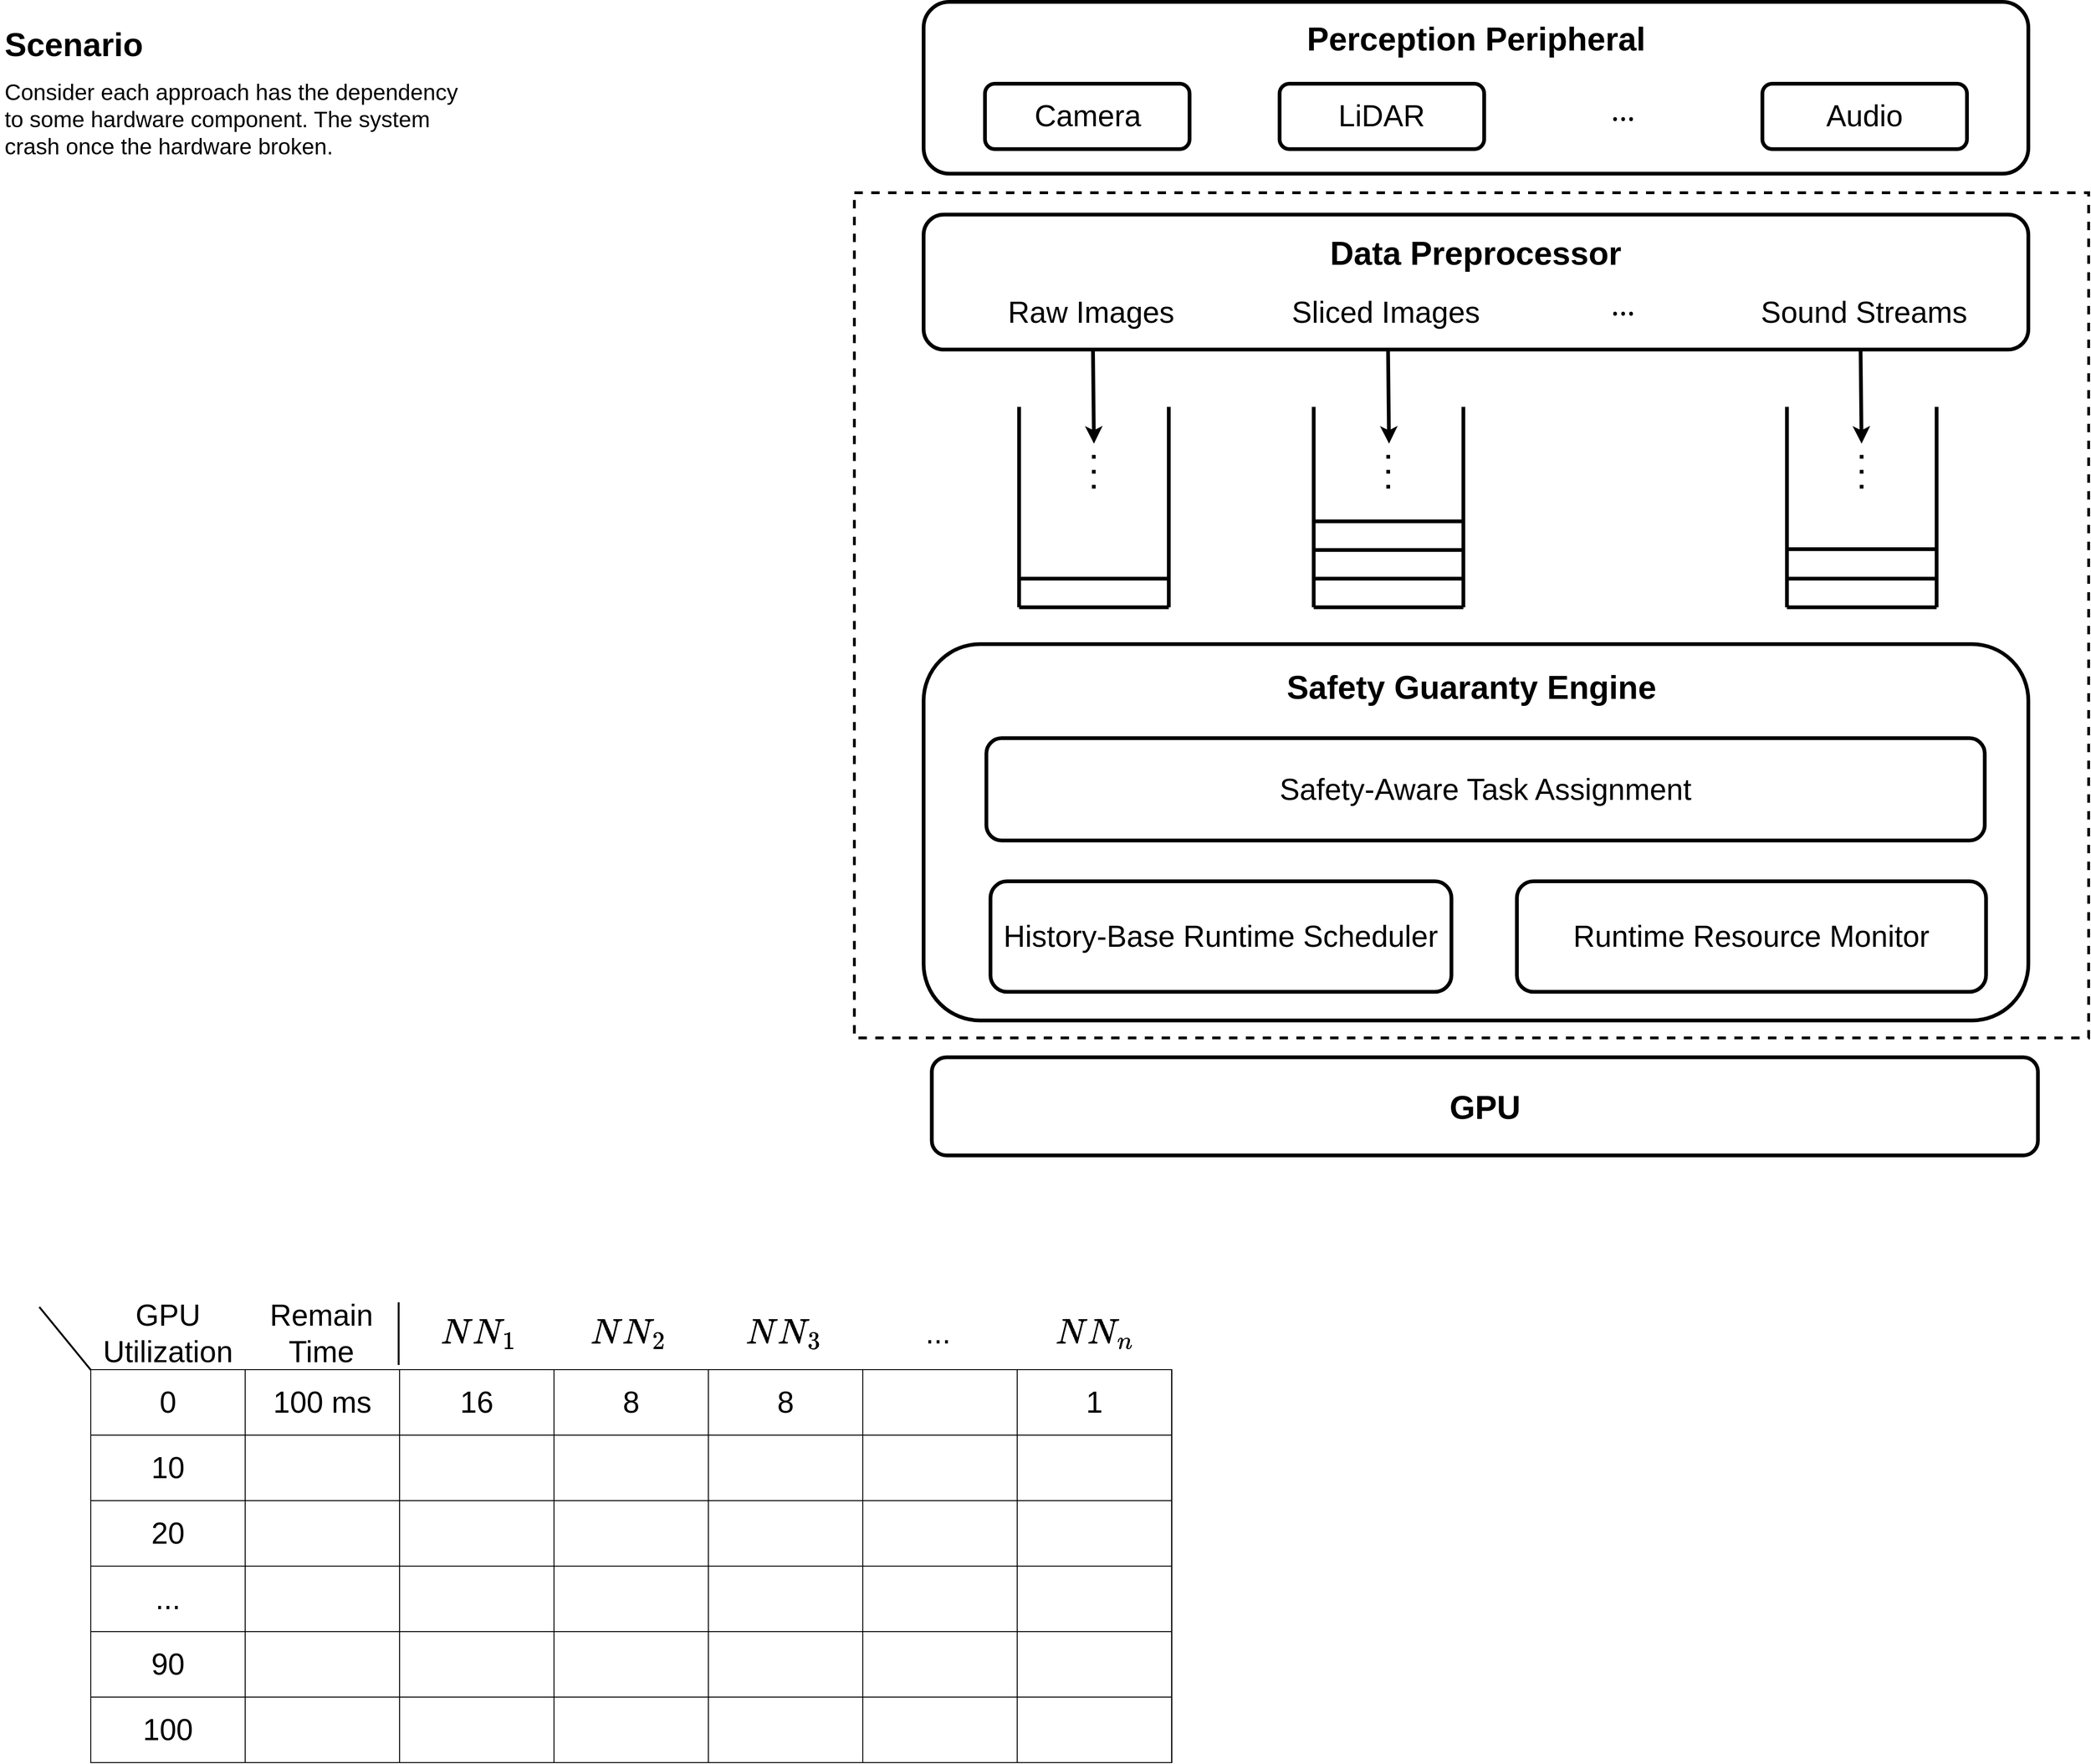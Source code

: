 <mxfile version="20.8.16" type="device" pages="2"><diagram name="Framework" id="GOLZI2R-u54VekGz7DV8"><mxGraphModel dx="2204" dy="2409" grid="1" gridSize="1" guides="1" tooltips="1" connect="1" arrows="1" fold="1" page="1" pageScale="1" pageWidth="850" pageHeight="1100" math="1" shadow="0"><root><mxCell id="0"/><mxCell id="1" value="Scenario" style="locked=1;" parent="0"/><mxCell id="e5k2-srsEy-EEQ-FHKI7-1" value="&lt;h1 style=&quot;&quot;&gt;&lt;font style=&quot;font-size: 35px;&quot;&gt;Scenario&lt;/font&gt;&lt;/h1&gt;&lt;h1 style=&quot;&quot;&gt;&lt;span style=&quot;font-weight: normal;&quot;&gt;Consider each approach has the dependency to some hardware component. The system crash once the hardware broken.&lt;/span&gt;&lt;/h1&gt;" style="text;html=1;strokeColor=none;fillColor=none;spacing=5;spacingTop=-20;whiteSpace=wrap;overflow=hidden;rounded=0;fontSize=12;" parent="1" vertex="1"><mxGeometry x="-732" y="51" width="509" height="146" as="geometry"/></mxCell><mxCell id="IHGF6Lz3QXaXTaXuEFX3-133" value="K-Map table" style="locked=1;" parent="0"/><mxCell id="k09h1LfD3WoSRp1UN-F8-54" value="" style="childLayout=tableLayout;recursiveResize=0;shadow=0;fillColor=none;strokeColor=rgb(0, 0, 0);fontFamily=Helvetica;fontSize=32;fontColor=rgb(0, 0, 0);startSize=30;html=1;" parent="IHGF6Lz3QXaXTaXuEFX3-133" vertex="1"><mxGeometry x="-635" y="1494" width="1155.28" height="420" as="geometry"/></mxCell><mxCell id="k09h1LfD3WoSRp1UN-F8-55" value="" style="shape=tableRow;horizontal=0;startSize=0;swimlaneHead=0;swimlaneBody=0;top=0;left=0;bottom=0;right=0;dropTarget=0;collapsible=0;recursiveResize=0;expand=0;fontStyle=0;fillColor=none;strokeColor=inherit;fontFamily=Helvetica;fontSize=32;fontColor=rgb(0, 0, 0);html=1;" parent="k09h1LfD3WoSRp1UN-F8-54" vertex="1"><mxGeometry width="1155.28" height="70" as="geometry"/></mxCell><mxCell id="k09h1LfD3WoSRp1UN-F8-56" value="0" style="connectable=0;recursiveResize=0;strokeColor=inherit;fillColor=none;align=center;whiteSpace=wrap;html=1;fontFamily=Helvetica;fontSize=32;fontColor=rgb(0, 0, 0);startSize=30;" parent="k09h1LfD3WoSRp1UN-F8-55" vertex="1"><mxGeometry width="165" height="70" as="geometry"><mxRectangle width="165" height="70" as="alternateBounds"/></mxGeometry></mxCell><mxCell id="k09h1LfD3WoSRp1UN-F8-145" value="100 ms" style="connectable=0;recursiveResize=0;strokeColor=inherit;fillColor=none;align=center;whiteSpace=wrap;html=1;fontFamily=Helvetica;fontSize=32;fontColor=rgb(0, 0, 0);startSize=30;" parent="k09h1LfD3WoSRp1UN-F8-55" vertex="1"><mxGeometry x="165" width="165" height="70" as="geometry"><mxRectangle width="165" height="70" as="alternateBounds"/></mxGeometry></mxCell><mxCell id="k09h1LfD3WoSRp1UN-F8-151" value="16" style="connectable=0;recursiveResize=0;strokeColor=inherit;fillColor=none;align=center;whiteSpace=wrap;html=1;fontFamily=Helvetica;fontSize=32;fontColor=rgb(0, 0, 0);startSize=30;" parent="k09h1LfD3WoSRp1UN-F8-55" vertex="1"><mxGeometry x="330" width="165" height="70" as="geometry"><mxRectangle width="165" height="70" as="alternateBounds"/></mxGeometry></mxCell><mxCell id="k09h1LfD3WoSRp1UN-F8-180" value="8" style="connectable=0;recursiveResize=0;strokeColor=inherit;fillColor=none;align=center;whiteSpace=wrap;html=1;fontFamily=Helvetica;fontSize=32;fontColor=rgb(0, 0, 0);startSize=30;" parent="k09h1LfD3WoSRp1UN-F8-55" vertex="1"><mxGeometry x="495" width="165" height="70" as="geometry"><mxRectangle width="165" height="70" as="alternateBounds"/></mxGeometry></mxCell><mxCell id="k09h1LfD3WoSRp1UN-F8-174" value="8" style="connectable=0;recursiveResize=0;strokeColor=inherit;fillColor=none;align=center;whiteSpace=wrap;html=1;fontFamily=Helvetica;fontSize=32;fontColor=rgb(0, 0, 0);startSize=30;" parent="k09h1LfD3WoSRp1UN-F8-55" vertex="1"><mxGeometry x="660" width="165" height="70" as="geometry"><mxRectangle width="165" height="70" as="alternateBounds"/></mxGeometry></mxCell><mxCell id="k09h1LfD3WoSRp1UN-F8-168" style="connectable=0;recursiveResize=0;strokeColor=inherit;fillColor=none;align=center;whiteSpace=wrap;html=1;fontFamily=Helvetica;fontSize=32;fontColor=rgb(0, 0, 0);startSize=30;" parent="k09h1LfD3WoSRp1UN-F8-55" vertex="1"><mxGeometry x="825" width="165" height="70" as="geometry"><mxRectangle width="165" height="70" as="alternateBounds"/></mxGeometry></mxCell><mxCell id="k09h1LfD3WoSRp1UN-F8-162" value="1" style="connectable=0;recursiveResize=0;strokeColor=inherit;fillColor=none;align=center;whiteSpace=wrap;html=1;fontFamily=Helvetica;fontSize=32;fontColor=rgb(0, 0, 0);startSize=30;" parent="k09h1LfD3WoSRp1UN-F8-55" vertex="1"><mxGeometry x="990" width="165" height="70" as="geometry"><mxRectangle width="165" height="70" as="alternateBounds"/></mxGeometry></mxCell><mxCell id="k09h1LfD3WoSRp1UN-F8-98" style="shape=tableRow;horizontal=0;startSize=0;swimlaneHead=0;swimlaneBody=0;top=0;left=0;bottom=0;right=0;dropTarget=0;collapsible=0;recursiveResize=0;expand=0;fontStyle=0;fillColor=none;strokeColor=inherit;fontFamily=Helvetica;fontSize=32;fontColor=rgb(0, 0, 0);html=1;" parent="k09h1LfD3WoSRp1UN-F8-54" vertex="1"><mxGeometry y="70" width="1155.28" height="70" as="geometry"/></mxCell><mxCell id="k09h1LfD3WoSRp1UN-F8-99" value="10" style="connectable=0;recursiveResize=0;strokeColor=inherit;fillColor=none;align=center;whiteSpace=wrap;html=1;fontFamily=Helvetica;fontSize=32;fontColor=rgb(0, 0, 0);startSize=30;" parent="k09h1LfD3WoSRp1UN-F8-98" vertex="1"><mxGeometry width="165" height="70" as="geometry"><mxRectangle width="165" height="70" as="alternateBounds"/></mxGeometry></mxCell><mxCell id="k09h1LfD3WoSRp1UN-F8-146" style="connectable=0;recursiveResize=0;strokeColor=inherit;fillColor=none;align=center;whiteSpace=wrap;html=1;fontFamily=Helvetica;fontSize=32;fontColor=rgb(0, 0, 0);startSize=30;" parent="k09h1LfD3WoSRp1UN-F8-98" vertex="1"><mxGeometry x="165" width="165" height="70" as="geometry"><mxRectangle width="165" height="70" as="alternateBounds"/></mxGeometry></mxCell><mxCell id="k09h1LfD3WoSRp1UN-F8-152" style="connectable=0;recursiveResize=0;strokeColor=inherit;fillColor=none;align=center;whiteSpace=wrap;html=1;fontFamily=Helvetica;fontSize=32;fontColor=rgb(0, 0, 0);startSize=30;" parent="k09h1LfD3WoSRp1UN-F8-98" vertex="1"><mxGeometry x="330" width="165" height="70" as="geometry"><mxRectangle width="165" height="70" as="alternateBounds"/></mxGeometry></mxCell><mxCell id="k09h1LfD3WoSRp1UN-F8-181" style="connectable=0;recursiveResize=0;strokeColor=inherit;fillColor=none;align=center;whiteSpace=wrap;html=1;fontFamily=Helvetica;fontSize=32;fontColor=rgb(0, 0, 0);startSize=30;" parent="k09h1LfD3WoSRp1UN-F8-98" vertex="1"><mxGeometry x="495" width="165" height="70" as="geometry"><mxRectangle width="165" height="70" as="alternateBounds"/></mxGeometry></mxCell><mxCell id="k09h1LfD3WoSRp1UN-F8-175" style="connectable=0;recursiveResize=0;strokeColor=inherit;fillColor=none;align=center;whiteSpace=wrap;html=1;fontFamily=Helvetica;fontSize=32;fontColor=rgb(0, 0, 0);startSize=30;" parent="k09h1LfD3WoSRp1UN-F8-98" vertex="1"><mxGeometry x="660" width="165" height="70" as="geometry"><mxRectangle width="165" height="70" as="alternateBounds"/></mxGeometry></mxCell><mxCell id="k09h1LfD3WoSRp1UN-F8-169" style="connectable=0;recursiveResize=0;strokeColor=inherit;fillColor=none;align=center;whiteSpace=wrap;html=1;fontFamily=Helvetica;fontSize=32;fontColor=rgb(0, 0, 0);startSize=30;" parent="k09h1LfD3WoSRp1UN-F8-98" vertex="1"><mxGeometry x="825" width="165" height="70" as="geometry"><mxRectangle width="165" height="70" as="alternateBounds"/></mxGeometry></mxCell><mxCell id="k09h1LfD3WoSRp1UN-F8-163" style="connectable=0;recursiveResize=0;strokeColor=inherit;fillColor=none;align=center;whiteSpace=wrap;html=1;fontFamily=Helvetica;fontSize=32;fontColor=rgb(0, 0, 0);startSize=30;" parent="k09h1LfD3WoSRp1UN-F8-98" vertex="1"><mxGeometry x="990" width="165" height="70" as="geometry"><mxRectangle width="165" height="70" as="alternateBounds"/></mxGeometry></mxCell><mxCell id="k09h1LfD3WoSRp1UN-F8-128" style="shape=tableRow;horizontal=0;startSize=0;swimlaneHead=0;swimlaneBody=0;top=0;left=0;bottom=0;right=0;dropTarget=0;collapsible=0;recursiveResize=0;expand=0;fontStyle=0;fillColor=none;strokeColor=inherit;fontFamily=Helvetica;fontSize=32;fontColor=rgb(0, 0, 0);html=1;" parent="k09h1LfD3WoSRp1UN-F8-54" vertex="1"><mxGeometry y="140" width="1155.28" height="70" as="geometry"/></mxCell><mxCell id="k09h1LfD3WoSRp1UN-F8-129" value="20" style="connectable=0;recursiveResize=0;strokeColor=inherit;fillColor=none;align=center;whiteSpace=wrap;html=1;fontFamily=Helvetica;fontSize=32;fontColor=rgb(0, 0, 0);startSize=30;" parent="k09h1LfD3WoSRp1UN-F8-128" vertex="1"><mxGeometry width="165" height="70" as="geometry"><mxRectangle width="165" height="70" as="alternateBounds"/></mxGeometry></mxCell><mxCell id="k09h1LfD3WoSRp1UN-F8-147" style="connectable=0;recursiveResize=0;strokeColor=inherit;fillColor=none;align=center;whiteSpace=wrap;html=1;fontFamily=Helvetica;fontSize=32;fontColor=rgb(0, 0, 0);startSize=30;" parent="k09h1LfD3WoSRp1UN-F8-128" vertex="1"><mxGeometry x="165" width="165" height="70" as="geometry"><mxRectangle width="165" height="70" as="alternateBounds"/></mxGeometry></mxCell><mxCell id="k09h1LfD3WoSRp1UN-F8-153" style="connectable=0;recursiveResize=0;strokeColor=inherit;fillColor=none;align=center;whiteSpace=wrap;html=1;fontFamily=Helvetica;fontSize=32;fontColor=rgb(0, 0, 0);startSize=30;" parent="k09h1LfD3WoSRp1UN-F8-128" vertex="1"><mxGeometry x="330" width="165" height="70" as="geometry"><mxRectangle width="165" height="70" as="alternateBounds"/></mxGeometry></mxCell><mxCell id="k09h1LfD3WoSRp1UN-F8-182" style="connectable=0;recursiveResize=0;strokeColor=inherit;fillColor=none;align=center;whiteSpace=wrap;html=1;fontFamily=Helvetica;fontSize=32;fontColor=rgb(0, 0, 0);startSize=30;" parent="k09h1LfD3WoSRp1UN-F8-128" vertex="1"><mxGeometry x="495" width="165" height="70" as="geometry"><mxRectangle width="165" height="70" as="alternateBounds"/></mxGeometry></mxCell><mxCell id="k09h1LfD3WoSRp1UN-F8-176" style="connectable=0;recursiveResize=0;strokeColor=inherit;fillColor=none;align=center;whiteSpace=wrap;html=1;fontFamily=Helvetica;fontSize=32;fontColor=rgb(0, 0, 0);startSize=30;" parent="k09h1LfD3WoSRp1UN-F8-128" vertex="1"><mxGeometry x="660" width="165" height="70" as="geometry"><mxRectangle width="165" height="70" as="alternateBounds"/></mxGeometry></mxCell><mxCell id="k09h1LfD3WoSRp1UN-F8-170" style="connectable=0;recursiveResize=0;strokeColor=inherit;fillColor=none;align=center;whiteSpace=wrap;html=1;fontFamily=Helvetica;fontSize=32;fontColor=rgb(0, 0, 0);startSize=30;" parent="k09h1LfD3WoSRp1UN-F8-128" vertex="1"><mxGeometry x="825" width="165" height="70" as="geometry"><mxRectangle width="165" height="70" as="alternateBounds"/></mxGeometry></mxCell><mxCell id="k09h1LfD3WoSRp1UN-F8-164" style="connectable=0;recursiveResize=0;strokeColor=inherit;fillColor=none;align=center;whiteSpace=wrap;html=1;fontFamily=Helvetica;fontSize=32;fontColor=rgb(0, 0, 0);startSize=30;" parent="k09h1LfD3WoSRp1UN-F8-128" vertex="1"><mxGeometry x="990" width="165" height="70" as="geometry"><mxRectangle width="165" height="70" as="alternateBounds"/></mxGeometry></mxCell><mxCell id="k09h1LfD3WoSRp1UN-F8-124" style="shape=tableRow;horizontal=0;startSize=0;swimlaneHead=0;swimlaneBody=0;top=0;left=0;bottom=0;right=0;dropTarget=0;collapsible=0;recursiveResize=0;expand=0;fontStyle=0;fillColor=none;strokeColor=inherit;fontFamily=Helvetica;fontSize=32;fontColor=rgb(0, 0, 0);html=1;" parent="k09h1LfD3WoSRp1UN-F8-54" vertex="1"><mxGeometry y="210" width="1155.28" height="70" as="geometry"/></mxCell><mxCell id="k09h1LfD3WoSRp1UN-F8-125" value="..." style="connectable=0;recursiveResize=0;strokeColor=inherit;fillColor=none;align=center;whiteSpace=wrap;html=1;fontFamily=Helvetica;fontSize=32;fontColor=rgb(0, 0, 0);startSize=30;" parent="k09h1LfD3WoSRp1UN-F8-124" vertex="1"><mxGeometry width="165" height="70" as="geometry"><mxRectangle width="165" height="70" as="alternateBounds"/></mxGeometry></mxCell><mxCell id="k09h1LfD3WoSRp1UN-F8-148" style="connectable=0;recursiveResize=0;strokeColor=inherit;fillColor=none;align=center;whiteSpace=wrap;html=1;fontFamily=Helvetica;fontSize=32;fontColor=rgb(0, 0, 0);startSize=30;" parent="k09h1LfD3WoSRp1UN-F8-124" vertex="1"><mxGeometry x="165" width="165" height="70" as="geometry"><mxRectangle width="165" height="70" as="alternateBounds"/></mxGeometry></mxCell><mxCell id="k09h1LfD3WoSRp1UN-F8-154" style="connectable=0;recursiveResize=0;strokeColor=inherit;fillColor=none;align=center;whiteSpace=wrap;html=1;fontFamily=Helvetica;fontSize=32;fontColor=rgb(0, 0, 0);startSize=30;" parent="k09h1LfD3WoSRp1UN-F8-124" vertex="1"><mxGeometry x="330" width="165" height="70" as="geometry"><mxRectangle width="165" height="70" as="alternateBounds"/></mxGeometry></mxCell><mxCell id="k09h1LfD3WoSRp1UN-F8-183" style="connectable=0;recursiveResize=0;strokeColor=inherit;fillColor=none;align=center;whiteSpace=wrap;html=1;fontFamily=Helvetica;fontSize=32;fontColor=rgb(0, 0, 0);startSize=30;" parent="k09h1LfD3WoSRp1UN-F8-124" vertex="1"><mxGeometry x="495" width="165" height="70" as="geometry"><mxRectangle width="165" height="70" as="alternateBounds"/></mxGeometry></mxCell><mxCell id="k09h1LfD3WoSRp1UN-F8-177" style="connectable=0;recursiveResize=0;strokeColor=inherit;fillColor=none;align=center;whiteSpace=wrap;html=1;fontFamily=Helvetica;fontSize=32;fontColor=rgb(0, 0, 0);startSize=30;" parent="k09h1LfD3WoSRp1UN-F8-124" vertex="1"><mxGeometry x="660" width="165" height="70" as="geometry"><mxRectangle width="165" height="70" as="alternateBounds"/></mxGeometry></mxCell><mxCell id="k09h1LfD3WoSRp1UN-F8-171" style="connectable=0;recursiveResize=0;strokeColor=inherit;fillColor=none;align=center;whiteSpace=wrap;html=1;fontFamily=Helvetica;fontSize=32;fontColor=rgb(0, 0, 0);startSize=30;" parent="k09h1LfD3WoSRp1UN-F8-124" vertex="1"><mxGeometry x="825" width="165" height="70" as="geometry"><mxRectangle width="165" height="70" as="alternateBounds"/></mxGeometry></mxCell><mxCell id="k09h1LfD3WoSRp1UN-F8-165" style="connectable=0;recursiveResize=0;strokeColor=inherit;fillColor=none;align=center;whiteSpace=wrap;html=1;fontFamily=Helvetica;fontSize=32;fontColor=rgb(0, 0, 0);startSize=30;" parent="k09h1LfD3WoSRp1UN-F8-124" vertex="1"><mxGeometry x="990" width="165" height="70" as="geometry"><mxRectangle width="165" height="70" as="alternateBounds"/></mxGeometry></mxCell><mxCell id="k09h1LfD3WoSRp1UN-F8-120" style="shape=tableRow;horizontal=0;startSize=0;swimlaneHead=0;swimlaneBody=0;top=0;left=0;bottom=0;right=0;dropTarget=0;collapsible=0;recursiveResize=0;expand=0;fontStyle=0;fillColor=none;strokeColor=inherit;fontFamily=Helvetica;fontSize=32;fontColor=rgb(0, 0, 0);html=1;" parent="k09h1LfD3WoSRp1UN-F8-54" vertex="1"><mxGeometry y="280" width="1155.28" height="70" as="geometry"/></mxCell><mxCell id="k09h1LfD3WoSRp1UN-F8-121" value="90" style="connectable=0;recursiveResize=0;strokeColor=inherit;fillColor=none;align=center;whiteSpace=wrap;html=1;fontFamily=Helvetica;fontSize=32;fontColor=rgb(0, 0, 0);startSize=30;" parent="k09h1LfD3WoSRp1UN-F8-120" vertex="1"><mxGeometry width="165" height="70" as="geometry"><mxRectangle width="165" height="70" as="alternateBounds"/></mxGeometry></mxCell><mxCell id="k09h1LfD3WoSRp1UN-F8-149" style="connectable=0;recursiveResize=0;strokeColor=inherit;fillColor=none;align=center;whiteSpace=wrap;html=1;fontFamily=Helvetica;fontSize=32;fontColor=rgb(0, 0, 0);startSize=30;" parent="k09h1LfD3WoSRp1UN-F8-120" vertex="1"><mxGeometry x="165" width="165" height="70" as="geometry"><mxRectangle width="165" height="70" as="alternateBounds"/></mxGeometry></mxCell><mxCell id="k09h1LfD3WoSRp1UN-F8-155" style="connectable=0;recursiveResize=0;strokeColor=inherit;fillColor=none;align=center;whiteSpace=wrap;html=1;fontFamily=Helvetica;fontSize=32;fontColor=rgb(0, 0, 0);startSize=30;" parent="k09h1LfD3WoSRp1UN-F8-120" vertex="1"><mxGeometry x="330" width="165" height="70" as="geometry"><mxRectangle width="165" height="70" as="alternateBounds"/></mxGeometry></mxCell><mxCell id="k09h1LfD3WoSRp1UN-F8-184" style="connectable=0;recursiveResize=0;strokeColor=inherit;fillColor=none;align=center;whiteSpace=wrap;html=1;fontFamily=Helvetica;fontSize=32;fontColor=rgb(0, 0, 0);startSize=30;" parent="k09h1LfD3WoSRp1UN-F8-120" vertex="1"><mxGeometry x="495" width="165" height="70" as="geometry"><mxRectangle width="165" height="70" as="alternateBounds"/></mxGeometry></mxCell><mxCell id="k09h1LfD3WoSRp1UN-F8-178" style="connectable=0;recursiveResize=0;strokeColor=inherit;fillColor=none;align=center;whiteSpace=wrap;html=1;fontFamily=Helvetica;fontSize=32;fontColor=rgb(0, 0, 0);startSize=30;" parent="k09h1LfD3WoSRp1UN-F8-120" vertex="1"><mxGeometry x="660" width="165" height="70" as="geometry"><mxRectangle width="165" height="70" as="alternateBounds"/></mxGeometry></mxCell><mxCell id="k09h1LfD3WoSRp1UN-F8-172" style="connectable=0;recursiveResize=0;strokeColor=inherit;fillColor=none;align=center;whiteSpace=wrap;html=1;fontFamily=Helvetica;fontSize=32;fontColor=rgb(0, 0, 0);startSize=30;" parent="k09h1LfD3WoSRp1UN-F8-120" vertex="1"><mxGeometry x="825" width="165" height="70" as="geometry"><mxRectangle width="165" height="70" as="alternateBounds"/></mxGeometry></mxCell><mxCell id="k09h1LfD3WoSRp1UN-F8-166" style="connectable=0;recursiveResize=0;strokeColor=inherit;fillColor=none;align=center;whiteSpace=wrap;html=1;fontFamily=Helvetica;fontSize=32;fontColor=rgb(0, 0, 0);startSize=30;" parent="k09h1LfD3WoSRp1UN-F8-120" vertex="1"><mxGeometry x="990" width="165" height="70" as="geometry"><mxRectangle width="165" height="70" as="alternateBounds"/></mxGeometry></mxCell><mxCell id="k09h1LfD3WoSRp1UN-F8-116" style="shape=tableRow;horizontal=0;startSize=0;swimlaneHead=0;swimlaneBody=0;top=0;left=0;bottom=0;right=0;dropTarget=0;collapsible=0;recursiveResize=0;expand=0;fontStyle=0;fillColor=none;strokeColor=inherit;fontFamily=Helvetica;fontSize=32;fontColor=rgb(0, 0, 0);html=1;" parent="k09h1LfD3WoSRp1UN-F8-54" vertex="1"><mxGeometry y="350" width="1155.28" height="70" as="geometry"/></mxCell><mxCell id="k09h1LfD3WoSRp1UN-F8-117" value="100" style="connectable=0;recursiveResize=0;strokeColor=inherit;fillColor=none;align=center;whiteSpace=wrap;html=1;fontFamily=Helvetica;fontSize=32;fontColor=rgb(0, 0, 0);startSize=30;" parent="k09h1LfD3WoSRp1UN-F8-116" vertex="1"><mxGeometry width="165" height="70" as="geometry"><mxRectangle width="165" height="70" as="alternateBounds"/></mxGeometry></mxCell><mxCell id="k09h1LfD3WoSRp1UN-F8-150" style="connectable=0;recursiveResize=0;strokeColor=inherit;fillColor=none;align=center;whiteSpace=wrap;html=1;fontFamily=Helvetica;fontSize=32;fontColor=rgb(0, 0, 0);startSize=30;" parent="k09h1LfD3WoSRp1UN-F8-116" vertex="1"><mxGeometry x="165" width="165" height="70" as="geometry"><mxRectangle width="165" height="70" as="alternateBounds"/></mxGeometry></mxCell><mxCell id="k09h1LfD3WoSRp1UN-F8-156" style="connectable=0;recursiveResize=0;strokeColor=inherit;fillColor=none;align=center;whiteSpace=wrap;html=1;fontFamily=Helvetica;fontSize=32;fontColor=rgb(0, 0, 0);startSize=30;" parent="k09h1LfD3WoSRp1UN-F8-116" vertex="1"><mxGeometry x="330" width="165" height="70" as="geometry"><mxRectangle width="165" height="70" as="alternateBounds"/></mxGeometry></mxCell><mxCell id="k09h1LfD3WoSRp1UN-F8-185" style="connectable=0;recursiveResize=0;strokeColor=inherit;fillColor=none;align=center;whiteSpace=wrap;html=1;fontFamily=Helvetica;fontSize=32;fontColor=rgb(0, 0, 0);startSize=30;" parent="k09h1LfD3WoSRp1UN-F8-116" vertex="1"><mxGeometry x="495" width="165" height="70" as="geometry"><mxRectangle width="165" height="70" as="alternateBounds"/></mxGeometry></mxCell><mxCell id="k09h1LfD3WoSRp1UN-F8-179" style="connectable=0;recursiveResize=0;strokeColor=inherit;fillColor=none;align=center;whiteSpace=wrap;html=1;fontFamily=Helvetica;fontSize=32;fontColor=rgb(0, 0, 0);startSize=30;" parent="k09h1LfD3WoSRp1UN-F8-116" vertex="1"><mxGeometry x="660" width="165" height="70" as="geometry"><mxRectangle width="165" height="70" as="alternateBounds"/></mxGeometry></mxCell><mxCell id="k09h1LfD3WoSRp1UN-F8-173" style="connectable=0;recursiveResize=0;strokeColor=inherit;fillColor=none;align=center;whiteSpace=wrap;html=1;fontFamily=Helvetica;fontSize=32;fontColor=rgb(0, 0, 0);startSize=30;" parent="k09h1LfD3WoSRp1UN-F8-116" vertex="1"><mxGeometry x="825" width="165" height="70" as="geometry"><mxRectangle width="165" height="70" as="alternateBounds"/></mxGeometry></mxCell><mxCell id="k09h1LfD3WoSRp1UN-F8-167" style="connectable=0;recursiveResize=0;strokeColor=inherit;fillColor=none;align=center;whiteSpace=wrap;html=1;fontFamily=Helvetica;fontSize=32;fontColor=rgb(0, 0, 0);startSize=30;" parent="k09h1LfD3WoSRp1UN-F8-116" vertex="1"><mxGeometry x="990" width="165" height="70" as="geometry"><mxRectangle width="165" height="70" as="alternateBounds"/></mxGeometry></mxCell><mxCell id="k09h1LfD3WoSRp1UN-F8-97" value="GPU Utilization" style="text;html=1;strokeColor=none;fillColor=none;align=center;verticalAlign=middle;whiteSpace=wrap;rounded=0;fontSize=32;fontFamily=Helvetica;fontColor=rgb(0, 0, 0);" parent="IHGF6Lz3QXaXTaXuEFX3-133" vertex="1"><mxGeometry x="-630" y="1425" width="155" height="60" as="geometry"/></mxCell><mxCell id="k09h1LfD3WoSRp1UN-F8-158" value="Remain Time" style="text;html=1;strokeColor=none;fillColor=none;align=center;verticalAlign=middle;whiteSpace=wrap;rounded=0;fontSize=32;fontFamily=Helvetica;fontColor=rgb(0, 0, 0);" parent="IHGF6Lz3QXaXTaXuEFX3-133" vertex="1"><mxGeometry x="-465" y="1425" width="153" height="60" as="geometry"/></mxCell><mxCell id="k09h1LfD3WoSRp1UN-F8-159" value="" style="endArrow=none;html=1;rounded=0;strokeWidth=2;fontFamily=Helvetica;fontSize=32;fontColor=rgb(0, 0, 0);startSize=30;" parent="IHGF6Lz3QXaXTaXuEFX3-133" edge="1"><mxGeometry width="50" height="50" relative="1" as="geometry"><mxPoint x="-306" y="1489" as="sourcePoint"/><mxPoint x="-306" y="1422" as="targetPoint"/></mxGeometry></mxCell><mxCell id="k09h1LfD3WoSRp1UN-F8-160" value="" style="endArrow=none;html=1;rounded=0;strokeWidth=2;fontFamily=Helvetica;fontSize=32;fontColor=rgb(0, 0, 0);startSize=30;exitX=0.666;exitY=0.003;exitDx=0;exitDy=0;exitPerimeter=0;" parent="IHGF6Lz3QXaXTaXuEFX3-133" edge="1"><mxGeometry width="50" height="50" relative="1" as="geometry"><mxPoint x="-635.004" y="1494.21" as="sourcePoint"/><mxPoint x="-690" y="1427" as="targetPoint"/></mxGeometry></mxCell><mxCell id="k09h1LfD3WoSRp1UN-F8-161" value="$$NN_1$$" style="text;html=1;strokeColor=none;fillColor=none;align=center;verticalAlign=middle;whiteSpace=wrap;rounded=0;fontSize=32;fontFamily=Helvetica;fontColor=rgb(0, 0, 0);" parent="IHGF6Lz3QXaXTaXuEFX3-133" vertex="1"><mxGeometry x="-297" y="1425" width="153" height="60" as="geometry"/></mxCell><mxCell id="k09h1LfD3WoSRp1UN-F8-192" value="$$NN_2$$" style="text;html=1;strokeColor=none;fillColor=none;align=center;verticalAlign=middle;whiteSpace=wrap;rounded=0;fontSize=32;fontFamily=Helvetica;fontColor=rgb(0, 0, 0);" parent="IHGF6Lz3QXaXTaXuEFX3-133" vertex="1"><mxGeometry x="-137" y="1425" width="153" height="60" as="geometry"/></mxCell><mxCell id="k09h1LfD3WoSRp1UN-F8-193" value="$$NN_3$$" style="text;html=1;strokeColor=none;fillColor=none;align=center;verticalAlign=middle;whiteSpace=wrap;rounded=0;fontSize=32;fontFamily=Helvetica;fontColor=rgb(0, 0, 0);" parent="IHGF6Lz3QXaXTaXuEFX3-133" vertex="1"><mxGeometry x="29" y="1425" width="153" height="60" as="geometry"/></mxCell><mxCell id="k09h1LfD3WoSRp1UN-F8-194" value="..." style="text;html=1;strokeColor=none;fillColor=none;align=center;verticalAlign=middle;whiteSpace=wrap;rounded=0;fontSize=32;fontFamily=Helvetica;fontColor=rgb(0, 0, 0);" parent="IHGF6Lz3QXaXTaXuEFX3-133" vertex="1"><mxGeometry x="194" y="1425" width="153" height="60" as="geometry"/></mxCell><mxCell id="k09h1LfD3WoSRp1UN-F8-195" value="$$NN_n$$" style="text;html=1;strokeColor=none;fillColor=none;align=center;verticalAlign=middle;whiteSpace=wrap;rounded=0;fontSize=32;fontFamily=Helvetica;fontColor=rgb(0, 0, 0);" parent="IHGF6Lz3QXaXTaXuEFX3-133" vertex="1"><mxGeometry x="362" y="1425" width="153" height="60" as="geometry"/></mxCell><mxCell id="vYjH3sOsqf52_zQA0EBc-32" value="Framework" style="locked=1;" parent="0"/><mxCell id="TbMcv-ksJFrbThdQgBVu-1" value="" style="group;fontSize=32;strokeWidth=4;" parent="vYjH3sOsqf52_zQA0EBc-32" vertex="1" connectable="0"><mxGeometry x="255" y="32" width="1245" height="1233" as="geometry"/></mxCell><mxCell id="TbMcv-ksJFrbThdQgBVu-2" value="" style="endArrow=classic;html=1;rounded=0;fontSize=32;strokeWidth=4;" parent="TbMcv-ksJFrbThdQgBVu-1" edge="1"><mxGeometry width="50" height="50" relative="1" as="geometry"><mxPoint x="496.311" y="371.649" as="sourcePoint"/><mxPoint x="497.361" y="472.213" as="targetPoint"/></mxGeometry></mxCell><mxCell id="TbMcv-ksJFrbThdQgBVu-3" value="" style="endArrow=classic;html=1;rounded=0;fontSize=32;strokeWidth=4;" parent="TbMcv-ksJFrbThdQgBVu-1" edge="1"><mxGeometry width="50" height="50" relative="1" as="geometry"><mxPoint x="180.974" y="371.649" as="sourcePoint"/><mxPoint x="182.023" y="472.213" as="targetPoint"/></mxGeometry></mxCell><mxCell id="TbMcv-ksJFrbThdQgBVu-4" value="" style="group;fontSize=32;strokeWidth=4;" parent="TbMcv-ksJFrbThdQgBVu-1" vertex="1" connectable="0"><mxGeometry width="1180.549" height="183.638" as="geometry"/></mxCell><mxCell id="TbMcv-ksJFrbThdQgBVu-5" value="" style="rounded=1;whiteSpace=wrap;html=1;fillColor=none;container=0;fontSize=32;strokeWidth=4;" parent="TbMcv-ksJFrbThdQgBVu-4" vertex="1"><mxGeometry width="1180.549" height="183.638" as="geometry"/></mxCell><mxCell id="TbMcv-ksJFrbThdQgBVu-6" value="&lt;b style=&quot;&quot;&gt;&lt;font style=&quot;font-size: 35px;&quot;&gt;Perception Peripheral&lt;/font&gt;&lt;/b&gt;" style="text;html=1;strokeColor=none;fillColor=none;align=center;verticalAlign=middle;whiteSpace=wrap;rounded=0;container=0;fontSize=32;strokeWidth=4;" parent="TbMcv-ksJFrbThdQgBVu-4" vertex="1"><mxGeometry x="231.737" y="17.489" width="717.118" height="42.587" as="geometry"/></mxCell><mxCell id="TbMcv-ksJFrbThdQgBVu-7" value="Camera" style="rounded=1;whiteSpace=wrap;html=1;fontSize=32;container=0;strokeWidth=4;" parent="TbMcv-ksJFrbThdQgBVu-4" vertex="1"><mxGeometry x="65.586" y="87.447" width="218.62" height="69.957" as="geometry"/></mxCell><mxCell id="TbMcv-ksJFrbThdQgBVu-8" value="&lt;font style=&quot;font-size: 32px;&quot;&gt;Audio&lt;/font&gt;" style="rounded=1;whiteSpace=wrap;html=1;fontSize=32;container=0;strokeWidth=4;" parent="TbMcv-ksJFrbThdQgBVu-4" vertex="1"><mxGeometry x="896.342" y="87.447" width="218.62" height="69.957" as="geometry"/></mxCell><mxCell id="TbMcv-ksJFrbThdQgBVu-9" value="LiDAR" style="rounded=1;whiteSpace=wrap;html=1;fontSize=32;container=0;strokeWidth=4;" parent="TbMcv-ksJFrbThdQgBVu-4" vertex="1"><mxGeometry x="380.399" y="87.447" width="218.62" height="69.957" as="geometry"/></mxCell><mxCell id="TbMcv-ksJFrbThdQgBVu-10" value="‧‧‧" style="rounded=1;whiteSpace=wrap;html=1;horizontal=1;fillColor=none;strokeColor=none;container=0;fontSize=32;strokeWidth=4;" parent="TbMcv-ksJFrbThdQgBVu-4" vertex="1"><mxGeometry x="638.371" y="87.447" width="218.62" height="69.957" as="geometry"/></mxCell><mxCell id="TbMcv-ksJFrbThdQgBVu-11" value="" style="group;fontSize=32;strokeWidth=4;" parent="TbMcv-ksJFrbThdQgBVu-1" vertex="1" connectable="0"><mxGeometry y="227.362" width="1245" height="880" as="geometry"/></mxCell><mxCell id="TbMcv-ksJFrbThdQgBVu-12" value="" style="rounded=1;whiteSpace=wrap;html=1;strokeWidth=4;fillColor=none;container=0;fontSize=32;" parent="TbMcv-ksJFrbThdQgBVu-11" vertex="1"><mxGeometry width="1180.549" height="144.287" as="geometry"/></mxCell><mxCell id="TbMcv-ksJFrbThdQgBVu-13" value="&lt;font style=&quot;font-size: 32px;&quot;&gt;Raw Images&lt;/font&gt;" style="text;html=1;strokeColor=none;fillColor=none;align=center;verticalAlign=middle;whiteSpace=wrap;rounded=0;fontSize=32;container=0;strokeWidth=4;" parent="TbMcv-ksJFrbThdQgBVu-11" vertex="1"><mxGeometry x="48.096" y="39.351" width="262.344" height="131.17" as="geometry"/></mxCell><mxCell id="TbMcv-ksJFrbThdQgBVu-14" value="&lt;font style=&quot;font-size: 32px;&quot;&gt;Sliced Images&lt;/font&gt;" style="text;html=1;strokeColor=none;fillColor=none;align=center;verticalAlign=middle;whiteSpace=wrap;rounded=0;fontSize=32;container=0;strokeWidth=4;" parent="TbMcv-ksJFrbThdQgBVu-11" vertex="1"><mxGeometry x="362.909" y="39.351" width="262.344" height="131.17" as="geometry"/></mxCell><mxCell id="TbMcv-ksJFrbThdQgBVu-15" value="&lt;b style=&quot;border-color: var(--border-color); font-size: 35px;&quot;&gt;Data Preprocessor&lt;/b&gt;" style="text;html=1;strokeColor=none;fillColor=none;align=center;verticalAlign=middle;whiteSpace=wrap;rounded=0;container=0;fontSize=35;strokeWidth=4;" parent="TbMcv-ksJFrbThdQgBVu-11" vertex="1"><mxGeometry x="227.452" y="17.489" width="725.775" height="45.997" as="geometry"/></mxCell><mxCell id="TbMcv-ksJFrbThdQgBVu-16" value="&lt;font style=&quot;font-size: 32px;&quot;&gt;Sound Streams&lt;/font&gt;" style="text;html=1;strokeColor=none;fillColor=none;align=center;verticalAlign=middle;whiteSpace=wrap;rounded=0;fontSize=32;container=0;strokeWidth=4;" parent="TbMcv-ksJFrbThdQgBVu-11" vertex="1"><mxGeometry x="874.48" y="39.351" width="262.344" height="131.17" as="geometry"/></mxCell><mxCell id="TbMcv-ksJFrbThdQgBVu-17" value="‧‧‧" style="rounded=1;whiteSpace=wrap;html=1;horizontal=1;fillColor=none;strokeColor=none;container=0;fontSize=32;strokeWidth=4;" parent="TbMcv-ksJFrbThdQgBVu-11" vertex="1"><mxGeometry x="638.371" y="67.902" width="218.62" height="69.957" as="geometry"/></mxCell><mxCell id="PJ2ngQadS0WsI9f-sM9P-1" value="" style="rounded=0;whiteSpace=wrap;html=1;fillColor=none;dashed=1;strokeWidth=3;" vertex="1" parent="TbMcv-ksJFrbThdQgBVu-11"><mxGeometry x="-74" y="-23.36" width="1319" height="903.36" as="geometry"/></mxCell><mxCell id="TbMcv-ksJFrbThdQgBVu-18" value="&lt;b style=&quot;font-size: 35px;&quot;&gt;GPU&lt;/b&gt;" style="rounded=1;whiteSpace=wrap;html=1;strokeWidth=4;fontSize=35;fillColor=none;" parent="TbMcv-ksJFrbThdQgBVu-1" vertex="1"><mxGeometry x="8.745" y="1128.064" width="1182.035" height="104.936" as="geometry"/></mxCell><mxCell id="TbMcv-ksJFrbThdQgBVu-19" value="" style="rounded=1;whiteSpace=wrap;html=1;strokeWidth=4;fillColor=none;container=0;movable=1;resizable=1;rotatable=1;deletable=1;editable=1;connectable=1;fontSize=32;" parent="TbMcv-ksJFrbThdQgBVu-1" vertex="1"><mxGeometry y="686.457" width="1180.549" height="402.255" as="geometry"/></mxCell><mxCell id="TbMcv-ksJFrbThdQgBVu-20" value="Safety-Aware Task Assignment" style="rounded=1;whiteSpace=wrap;html=1;strokeWidth=4;fontSize=32;fillColor=none;container=0;" parent="TbMcv-ksJFrbThdQgBVu-1" vertex="1"><mxGeometry x="67.073" y="787.021" width="1066.866" height="109.309" as="geometry"/></mxCell><mxCell id="TbMcv-ksJFrbThdQgBVu-21" value="&lt;b style=&quot;font-size: 35px;&quot;&gt;Safety Guaranty Engine&lt;/b&gt;" style="text;html=1;strokeColor=none;fillColor=none;align=center;verticalAlign=middle;whiteSpace=wrap;rounded=0;container=0;fontSize=35;strokeWidth=4;" parent="TbMcv-ksJFrbThdQgBVu-1" vertex="1"><mxGeometry x="249.227" y="703.947" width="673.35" height="56.84" as="geometry"/></mxCell><mxCell id="TbMcv-ksJFrbThdQgBVu-22" value="Runtime Resource Monitor" style="rounded=1;whiteSpace=wrap;html=1;strokeWidth=4;fontSize=32;fillColor=none;container=0;" parent="TbMcv-ksJFrbThdQgBVu-1" vertex="1"><mxGeometry x="633.998" y="940.053" width="501.34" height="118.053" as="geometry"/></mxCell><mxCell id="TbMcv-ksJFrbThdQgBVu-23" value="History-Base Runtime Scheduler" style="rounded=1;whiteSpace=wrap;html=1;strokeWidth=4;fontSize=32;fillColor=none;container=0;" parent="TbMcv-ksJFrbThdQgBVu-1" vertex="1"><mxGeometry x="71.445" y="940.053" width="492.595" height="118.053" as="geometry"/></mxCell><mxCell id="TbMcv-ksJFrbThdQgBVu-24" value="" style="endArrow=classic;html=1;rounded=0;fontSize=32;strokeWidth=4;" parent="TbMcv-ksJFrbThdQgBVu-1" edge="1"><mxGeometry width="50" height="50" relative="1" as="geometry"><mxPoint x="1001.28" y="371.649" as="sourcePoint"/><mxPoint x="1002.329" y="472.213" as="targetPoint"/></mxGeometry></mxCell><mxCell id="TbMcv-ksJFrbThdQgBVu-25" value="" style="group;fontSize=32;strokeWidth=4;" parent="TbMcv-ksJFrbThdQgBVu-1" vertex="1" connectable="0"><mxGeometry x="102.052" y="432.862" width="980.467" height="214.245" as="geometry"/></mxCell><mxCell id="TbMcv-ksJFrbThdQgBVu-26" value="" style="group;fontSize=32;strokeWidth=4;" parent="TbMcv-ksJFrbThdQgBVu-25" vertex="1" connectable="0"><mxGeometry x="820.525" width="159.942" height="214.245" as="geometry"/></mxCell><mxCell id="TbMcv-ksJFrbThdQgBVu-27" value="" style="endArrow=none;html=1;rounded=0;fontSize=32;strokeWidth=4;" parent="TbMcv-ksJFrbThdQgBVu-26" edge="1"><mxGeometry width="50" height="50" relative="1" as="geometry"><mxPoint y="214.245" as="sourcePoint"/><mxPoint as="targetPoint"/></mxGeometry></mxCell><mxCell id="TbMcv-ksJFrbThdQgBVu-28" value="" style="endArrow=none;html=1;rounded=0;fontSize=32;strokeWidth=4;" parent="TbMcv-ksJFrbThdQgBVu-26" edge="1"><mxGeometry width="50" height="50" relative="1" as="geometry"><mxPoint x="159.942" y="214.245" as="sourcePoint"/><mxPoint x="159.942" as="targetPoint"/></mxGeometry></mxCell><mxCell id="TbMcv-ksJFrbThdQgBVu-29" value="" style="endArrow=none;html=1;rounded=0;fontSize=32;strokeWidth=4;" parent="TbMcv-ksJFrbThdQgBVu-26" edge="1"><mxGeometry width="50" height="50" relative="1" as="geometry"><mxPoint y="214.245" as="sourcePoint"/><mxPoint x="159.942" y="214.245" as="targetPoint"/></mxGeometry></mxCell><mxCell id="TbMcv-ksJFrbThdQgBVu-30" value="" style="endArrow=none;html=1;rounded=0;fontSize=32;strokeWidth=4;" parent="TbMcv-ksJFrbThdQgBVu-26" edge="1"><mxGeometry width="50" height="50" relative="1" as="geometry"><mxPoint y="183.638" as="sourcePoint"/><mxPoint x="159.942" y="183.638" as="targetPoint"/></mxGeometry></mxCell><mxCell id="TbMcv-ksJFrbThdQgBVu-31" value="" style="endArrow=none;dashed=1;html=1;dashPattern=1 3;strokeWidth=4;rounded=0;fontSize=32;" parent="TbMcv-ksJFrbThdQgBVu-26" edge="1"><mxGeometry width="50" height="50" relative="1" as="geometry"><mxPoint x="79.796" y="87.447" as="sourcePoint"/><mxPoint x="79.796" y="43.723" as="targetPoint"/></mxGeometry></mxCell><mxCell id="EeKV0BGp3HCKh6YXvufZ-2" value="" style="endArrow=none;html=1;rounded=0;fontSize=32;strokeWidth=4;" parent="TbMcv-ksJFrbThdQgBVu-26" edge="1"><mxGeometry width="50" height="50" relative="1" as="geometry"><mxPoint x="1.42" y="152.138" as="sourcePoint"/><mxPoint x="161.362" y="152.138" as="targetPoint"/></mxGeometry></mxCell><mxCell id="TbMcv-ksJFrbThdQgBVu-32" value="" style="group;fontSize=32;strokeWidth=4;" parent="TbMcv-ksJFrbThdQgBVu-25" vertex="1" connectable="0"><mxGeometry x="314.813" width="159.942" height="214.245" as="geometry"/></mxCell><mxCell id="TbMcv-ksJFrbThdQgBVu-33" value="" style="endArrow=none;html=1;rounded=0;fontSize=32;strokeWidth=4;" parent="TbMcv-ksJFrbThdQgBVu-32" edge="1"><mxGeometry width="50" height="50" relative="1" as="geometry"><mxPoint y="214.245" as="sourcePoint"/><mxPoint as="targetPoint"/></mxGeometry></mxCell><mxCell id="TbMcv-ksJFrbThdQgBVu-34" value="" style="endArrow=none;html=1;rounded=0;fontSize=32;strokeWidth=4;" parent="TbMcv-ksJFrbThdQgBVu-32" edge="1"><mxGeometry width="50" height="50" relative="1" as="geometry"><mxPoint x="159.942" y="214.245" as="sourcePoint"/><mxPoint x="159.942" as="targetPoint"/></mxGeometry></mxCell><mxCell id="TbMcv-ksJFrbThdQgBVu-35" value="" style="endArrow=none;html=1;rounded=0;fontSize=32;strokeWidth=4;" parent="TbMcv-ksJFrbThdQgBVu-32" edge="1"><mxGeometry width="50" height="50" relative="1" as="geometry"><mxPoint y="214.245" as="sourcePoint"/><mxPoint x="159.942" y="214.245" as="targetPoint"/></mxGeometry></mxCell><mxCell id="TbMcv-ksJFrbThdQgBVu-36" value="" style="endArrow=none;html=1;rounded=0;fontSize=32;strokeWidth=4;" parent="TbMcv-ksJFrbThdQgBVu-32" edge="1"><mxGeometry width="50" height="50" relative="1" as="geometry"><mxPoint y="183.638" as="sourcePoint"/><mxPoint x="159.942" y="183.638" as="targetPoint"/></mxGeometry></mxCell><mxCell id="TbMcv-ksJFrbThdQgBVu-37" value="" style="endArrow=none;html=1;rounded=0;fontSize=32;strokeWidth=4;" parent="TbMcv-ksJFrbThdQgBVu-32" edge="1"><mxGeometry width="50" height="50" relative="1" as="geometry"><mxPoint y="153.032" as="sourcePoint"/><mxPoint x="159.942" y="153.032" as="targetPoint"/></mxGeometry></mxCell><mxCell id="TbMcv-ksJFrbThdQgBVu-38" value="" style="endArrow=none;html=1;rounded=0;fontSize=32;strokeWidth=4;" parent="TbMcv-ksJFrbThdQgBVu-32" edge="1"><mxGeometry width="50" height="50" relative="1" as="geometry"><mxPoint y="122.426" as="sourcePoint"/><mxPoint x="159.942" y="122.426" as="targetPoint"/></mxGeometry></mxCell><mxCell id="TbMcv-ksJFrbThdQgBVu-39" value="" style="endArrow=none;dashed=1;html=1;dashPattern=1 3;strokeWidth=4;rounded=0;fontSize=32;" parent="TbMcv-ksJFrbThdQgBVu-32" edge="1"><mxGeometry width="50" height="50" relative="1" as="geometry"><mxPoint x="79.621" y="87.447" as="sourcePoint"/><mxPoint x="79.621" y="43.723" as="targetPoint"/></mxGeometry></mxCell><mxCell id="TbMcv-ksJFrbThdQgBVu-40" value="" style="group;fontSize=32;strokeWidth=4;" parent="TbMcv-ksJFrbThdQgBVu-25" vertex="1" connectable="0"><mxGeometry width="159.942" height="214.245" as="geometry"/></mxCell><mxCell id="TbMcv-ksJFrbThdQgBVu-41" value="" style="endArrow=none;html=1;rounded=0;fontSize=32;strokeWidth=4;" parent="TbMcv-ksJFrbThdQgBVu-40" edge="1"><mxGeometry width="50" height="50" relative="1" as="geometry"><mxPoint y="214.245" as="sourcePoint"/><mxPoint as="targetPoint"/></mxGeometry></mxCell><mxCell id="TbMcv-ksJFrbThdQgBVu-42" value="" style="endArrow=none;html=1;rounded=0;fontSize=32;strokeWidth=4;" parent="TbMcv-ksJFrbThdQgBVu-40" edge="1"><mxGeometry width="50" height="50" relative="1" as="geometry"><mxPoint x="159.942" y="214.245" as="sourcePoint"/><mxPoint x="159.942" as="targetPoint"/></mxGeometry></mxCell><mxCell id="TbMcv-ksJFrbThdQgBVu-43" value="" style="endArrow=none;html=1;rounded=0;fontSize=32;strokeWidth=4;" parent="TbMcv-ksJFrbThdQgBVu-40" edge="1"><mxGeometry width="50" height="50" relative="1" as="geometry"><mxPoint y="214.245" as="sourcePoint"/><mxPoint x="159.942" y="214.245" as="targetPoint"/></mxGeometry></mxCell><mxCell id="TbMcv-ksJFrbThdQgBVu-44" value="" style="endArrow=none;html=1;rounded=0;fontSize=32;strokeWidth=4;" parent="TbMcv-ksJFrbThdQgBVu-40" edge="1"><mxGeometry width="50" height="50" relative="1" as="geometry"><mxPoint y="183.638" as="sourcePoint"/><mxPoint x="159.942" y="183.638" as="targetPoint"/></mxGeometry></mxCell><mxCell id="TbMcv-ksJFrbThdQgBVu-46" value="" style="endArrow=none;dashed=1;html=1;dashPattern=1 3;strokeWidth=4;rounded=0;fontSize=32;" parent="TbMcv-ksJFrbThdQgBVu-40" edge="1"><mxGeometry width="50" height="50" relative="1" as="geometry"><mxPoint x="79.796" y="87.447" as="sourcePoint"/><mxPoint x="79.796" y="43.723" as="targetPoint"/></mxGeometry></mxCell></root></mxGraphModel></diagram><diagram id="0vLQnN3WAKtzkQkMag1a" name="Leftovers"><mxGraphModel dx="3718" dy="1686" grid="1" gridSize="1" guides="1" tooltips="1" connect="1" arrows="1" fold="1" page="1" pageScale="1" pageWidth="850" pageHeight="1100" math="1" shadow="0"><root><mxCell id="0"/><mxCell id="1" value="ALL" parent="0"/><mxCell id="5cBX9Nih7Nx_7mYw8jnD-1" value="" style="group;fontSize=32;strokeWidth=3;" parent="1" vertex="1" connectable="0"><mxGeometry x="-537" y="213" width="586" height="484" as="geometry"/></mxCell><mxCell id="5cBX9Nih7Nx_7mYw8jnD-2" value="&lt;font style=&quot;font-size: 32px;&quot;&gt;Task&lt;/font&gt;" style="swimlane;fontStyle=0;childLayout=stackLayout;horizontal=1;startSize=16;horizontalStack=0;resizeParent=1;resizeParentMax=0;resizeLast=0;collapsible=1;marginBottom=0;whiteSpace=wrap;html=1;fontSize=32;fillColor=none;strokeWidth=3;" parent="5cBX9Nih7Nx_7mYw8jnD-1" vertex="1"><mxGeometry x="302.015" y="30.25" width="283.985" height="251.95" as="geometry"><mxRectangle x="431" y="272" width="60" height="20" as="alternateBounds"/></mxGeometry></mxCell><mxCell id="5cBX9Nih7Nx_7mYw8jnD-3" value="&lt;font style=&quot;font-size: 32px;&quot;&gt;Priority&lt;/font&gt;" style="text;strokeColor=none;fillColor=none;align=left;verticalAlign=middle;spacingLeft=4;spacingRight=4;overflow=hidden;points=[[0,0.5],[1,0.5]];portConstraint=eastwest;rotatable=0;whiteSpace=wrap;html=1;fontSize=32;strokeWidth=3;" parent="5cBX9Nih7Nx_7mYw8jnD-2" vertex="1"><mxGeometry y="16" width="283.985" height="78.65" as="geometry"/></mxCell><mxCell id="5cBX9Nih7Nx_7mYw8jnD-4" value="&lt;font style=&quot;font-size: 32px;&quot;&gt;Model&lt;/font&gt;" style="text;strokeColor=none;fillColor=none;align=left;verticalAlign=middle;spacingLeft=4;spacingRight=4;overflow=hidden;points=[[0,0.5],[1,0.5]];portConstraint=eastwest;rotatable=0;whiteSpace=wrap;html=1;fontSize=32;strokeWidth=3;" parent="5cBX9Nih7Nx_7mYw8jnD-2" vertex="1"><mxGeometry y="94.65" width="283.985" height="78.65" as="geometry"/></mxCell><mxCell id="5cBX9Nih7Nx_7mYw8jnD-5" value="&lt;font style=&quot;font-size: 32px;&quot;&gt;Data Stream&lt;/font&gt;" style="text;strokeColor=none;fillColor=none;align=left;verticalAlign=middle;spacingLeft=4;spacingRight=4;overflow=hidden;points=[[0,0.5],[1,0.5]];portConstraint=eastwest;rotatable=0;whiteSpace=wrap;html=1;fontSize=32;strokeWidth=3;" parent="5cBX9Nih7Nx_7mYw8jnD-2" vertex="1"><mxGeometry y="173.3" width="283.985" height="78.65" as="geometry"/></mxCell><mxCell id="5cBX9Nih7Nx_7mYw8jnD-6" value="Task Queue" style="text;html=1;strokeColor=none;fillColor=none;align=center;verticalAlign=middle;whiteSpace=wrap;rounded=0;fontSize=32;fontFamily=Helvetica;fontColor=rgb(0, 0, 0);strokeWidth=3;" parent="5cBX9Nih7Nx_7mYw8jnD-1" vertex="1"><mxGeometry y="356.95" width="234.4" height="127.05" as="geometry"/></mxCell><mxCell id="5cBX9Nih7Nx_7mYw8jnD-7" value="" style="endArrow=none;html=1;rounded=0;fontFamily=Helvetica;fontSize=32;fontColor=rgb(0, 0, 0);startSize=30;entryX=0;entryY=0;entryDx=0;entryDy=0;strokeWidth=3;" parent="5cBX9Nih7Nx_7mYw8jnD-1" target="5cBX9Nih7Nx_7mYw8jnD-2" edge="1"><mxGeometry width="50" height="50" relative="1" as="geometry"><mxPoint x="198.338" y="296.45" as="sourcePoint"/><mxPoint x="198.338" y="-296.45" as="targetPoint"/></mxGeometry></mxCell><mxCell id="5cBX9Nih7Nx_7mYw8jnD-8" value="" style="endArrow=none;html=1;rounded=0;fontFamily=Helvetica;fontSize=32;fontColor=rgb(0, 0, 0);startSize=30;entryX=-0.005;entryY=1.004;entryDx=0;entryDy=0;entryPerimeter=0;strokeWidth=3;" parent="5cBX9Nih7Nx_7mYw8jnD-1" target="5cBX9Nih7Nx_7mYw8jnD-5" edge="1"><mxGeometry width="50" height="50" relative="1" as="geometry"><mxPoint x="198.338" y="344.85" as="sourcePoint"/><mxPoint x="347.092" y="387.2" as="targetPoint"/></mxGeometry></mxCell><mxCell id="5cBX9Nih7Nx_7mYw8jnD-9" value="" style="group;fontSize=32;strokeWidth=3;" parent="5cBX9Nih7Nx_7mYw8jnD-1" vertex="1" connectable="0"><mxGeometry x="34.754" width="164.891" height="344.85" as="geometry"/></mxCell><mxCell id="5cBX9Nih7Nx_7mYw8jnD-10" value="" style="endArrow=none;html=1;rounded=0;fontSize=32;strokeWidth=3;" parent="5cBX9Nih7Nx_7mYw8jnD-9" edge="1"><mxGeometry width="50" height="50" relative="1" as="geometry"><mxPoint y="344.85" as="sourcePoint"/><mxPoint as="targetPoint"/></mxGeometry></mxCell><mxCell id="5cBX9Nih7Nx_7mYw8jnD-11" value="" style="endArrow=none;html=1;rounded=0;fontSize=32;strokeWidth=3;" parent="5cBX9Nih7Nx_7mYw8jnD-9" edge="1"><mxGeometry width="50" height="50" relative="1" as="geometry"><mxPoint x="164.891" y="344.85" as="sourcePoint"/><mxPoint x="164.891" as="targetPoint"/></mxGeometry></mxCell><mxCell id="5cBX9Nih7Nx_7mYw8jnD-12" value="" style="endArrow=none;html=1;rounded=0;fontSize=32;strokeWidth=3;" parent="5cBX9Nih7Nx_7mYw8jnD-9" edge="1"><mxGeometry width="50" height="50" relative="1" as="geometry"><mxPoint y="344.85" as="sourcePoint"/><mxPoint x="164.891" y="344.85" as="targetPoint"/></mxGeometry></mxCell><mxCell id="5cBX9Nih7Nx_7mYw8jnD-13" value="" style="endArrow=none;html=1;rounded=0;fontSize=32;strokeWidth=3;" parent="5cBX9Nih7Nx_7mYw8jnD-9" edge="1"><mxGeometry width="50" height="50" relative="1" as="geometry"><mxPoint y="295.586" as="sourcePoint"/><mxPoint x="164.891" y="295.586" as="targetPoint"/></mxGeometry></mxCell><mxCell id="5cBX9Nih7Nx_7mYw8jnD-14" value="" style="endArrow=none;html=1;rounded=0;fontSize=32;strokeWidth=3;" parent="5cBX9Nih7Nx_7mYw8jnD-9" edge="1"><mxGeometry width="50" height="50" relative="1" as="geometry"><mxPoint y="246.321" as="sourcePoint"/><mxPoint x="164.891" y="246.321" as="targetPoint"/></mxGeometry></mxCell><mxCell id="5cBX9Nih7Nx_7mYw8jnD-15" value="" style="endArrow=none;html=1;rounded=0;fontSize=32;strokeWidth=3;" parent="5cBX9Nih7Nx_7mYw8jnD-9" edge="1"><mxGeometry width="50" height="50" relative="1" as="geometry"><mxPoint y="197.057" as="sourcePoint"/><mxPoint x="164.891" y="197.057" as="targetPoint"/></mxGeometry></mxCell><mxCell id="5cBX9Nih7Nx_7mYw8jnD-16" value="" style="endArrow=none;dashed=1;html=1;dashPattern=1 3;strokeWidth=3;rounded=0;fontSize=32;" parent="5cBX9Nih7Nx_7mYw8jnD-9" edge="1"><mxGeometry width="50" height="50" relative="1" as="geometry"><mxPoint x="82.085" y="140.755" as="sourcePoint"/><mxPoint x="82.085" y="70.378" as="targetPoint"/></mxGeometry></mxCell><mxCell id="5cBX9Nih7Nx_7mYw8jnD-17" value="Task" style="text;html=1;strokeColor=none;fillColor=none;align=center;verticalAlign=middle;whiteSpace=wrap;rounded=0;fontSize=32;fontFamily=Helvetica;fontColor=rgb(0, 0, 0);strokeWidth=3;" parent="5cBX9Nih7Nx_7mYw8jnD-9" vertex="1"><mxGeometry x="32.861" y="193.6" width="99.169" height="54.45" as="geometry"/></mxCell><mxCell id="5cBX9Nih7Nx_7mYw8jnD-18" value="Task" style="text;html=1;strokeColor=none;fillColor=none;align=center;verticalAlign=middle;whiteSpace=wrap;rounded=0;fontSize=32;fontFamily=Helvetica;fontColor=rgb(0, 0, 0);strokeWidth=3;" parent="5cBX9Nih7Nx_7mYw8jnD-9" vertex="1"><mxGeometry x="32.861" y="242" width="99.169" height="54.45" as="geometry"/></mxCell><mxCell id="5cBX9Nih7Nx_7mYw8jnD-19" value="Task" style="text;html=1;strokeColor=none;fillColor=none;align=center;verticalAlign=middle;whiteSpace=wrap;rounded=0;fontSize=32;fontFamily=Helvetica;fontColor=rgb(0, 0, 0);strokeWidth=3;" parent="5cBX9Nih7Nx_7mYw8jnD-9" vertex="1"><mxGeometry x="32.861" y="290.4" width="99.169" height="54.45" as="geometry"/></mxCell><mxCell id="_4q6pmWvDK7BiGIB7aff-1" value="" style="whiteSpace=wrap;html=1;shape=mxgraph.basic.document;strokeWidth=5;align=left;" parent="1" vertex="1"><mxGeometry x="120" y="863" width="635" height="512" as="geometry"/></mxCell><mxCell id="_4q6pmWvDK7BiGIB7aff-2" value="" style="whiteSpace=wrap;html=1;shape=mxgraph.basic.document;strokeWidth=5;align=left;" parent="1" vertex="1"><mxGeometry x="98" y="890.5" width="635" height="512" as="geometry"/></mxCell><mxCell id="_4q6pmWvDK7BiGIB7aff-3" value="" style="whiteSpace=wrap;html=1;shape=mxgraph.basic.document;strokeWidth=5;align=left;" parent="1" vertex="1"><mxGeometry x="78" y="913.5" width="635" height="512" as="geometry"/></mxCell><mxCell id="_4q6pmWvDK7BiGIB7aff-4" value="Energy/Latency/FPS" style="swimlane;strokeWidth=2;fontSize=18;" parent="1" vertex="1"><mxGeometry x="102" y="1001.5" width="578" height="304" as="geometry"><mxRectangle x="25" y="137" width="111" height="26" as="alternateBounds"/></mxGeometry></mxCell><mxCell id="_4q6pmWvDK7BiGIB7aff-5" value="&lt;font style=&quot;font-size: 34px&quot;&gt;FPS&lt;/font&gt;" style="rounded=1;whiteSpace=wrap;html=1;strokeWidth=2;fontSize=18;" parent="_4q6pmWvDK7BiGIB7aff-4" vertex="1"><mxGeometry x="154" y="220" width="108" height="51" as="geometry"/></mxCell><mxCell id="_4q6pmWvDK7BiGIB7aff-6" value="&lt;font style=&quot;font-size: 34px&quot;&gt;L&lt;sub&gt;cp&lt;/sub&gt;&lt;/font&gt;" style="rounded=1;whiteSpace=wrap;html=1;strokeWidth=2;fontSize=18;" parent="_4q6pmWvDK7BiGIB7aff-4" vertex="1"><mxGeometry x="25" y="220" width="108" height="51" as="geometry"/></mxCell><mxCell id="_4q6pmWvDK7BiGIB7aff-7" value="&lt;font style=&quot;font-size: 34px&quot;&gt;E&lt;sub&gt;L&lt;/sub&gt;&lt;/font&gt;" style="rounded=1;whiteSpace=wrap;html=1;strokeWidth=2;fontSize=18;" parent="1" vertex="1"><mxGeometry x="537" y="1093.5" width="107" height="51" as="geometry"/></mxCell><mxCell id="_4q6pmWvDK7BiGIB7aff-8" value="&lt;font style=&quot;font-size: 34px&quot;&gt;E&lt;sub&gt;R&lt;/sub&gt;&lt;/font&gt;" style="rounded=1;whiteSpace=wrap;html=1;strokeWidth=2;fontSize=18;" parent="1" vertex="1"><mxGeometry x="408" y="1093.5" width="107" height="51" as="geometry"/></mxCell><mxCell id="_4q6pmWvDK7BiGIB7aff-9" value="&lt;font style=&quot;font-size: 34px&quot;&gt;L&lt;sub&gt;Lod&lt;/sub&gt;&lt;/font&gt;" style="rounded=1;whiteSpace=wrap;html=1;strokeWidth=2;fontSize=18;" parent="1" vertex="1"><mxGeometry x="537" y="1156.5" width="107" height="51" as="geometry"/></mxCell><mxCell id="_4q6pmWvDK7BiGIB7aff-10" value="&lt;font style=&quot;font-size: 34px&quot;&gt;L&lt;sub&gt;cv&lt;/sub&gt;&lt;/font&gt;" style="rounded=1;whiteSpace=wrap;html=1;strokeWidth=2;fontSize=18;" parent="1" vertex="1"><mxGeometry x="408" y="1156.5" width="107" height="51" as="geometry"/></mxCell><mxCell id="_4q6pmWvDK7BiGIB7aff-11" value="LITTLE cluster" style="swimlane;strokeWidth=2;fontSize=18;" parent="1" vertex="1"><mxGeometry x="401" y="1045.5" width="257" height="240" as="geometry"><mxRectangle x="13" y="55" width="81" height="26" as="alternateBounds"/></mxGeometry></mxCell><mxCell id="_4q6pmWvDK7BiGIB7aff-12" value="&lt;font style=&quot;font-size: 34px&quot;&gt;E&lt;sub&gt;L&lt;/sub&gt;&lt;/font&gt;" style="rounded=1;whiteSpace=wrap;html=1;strokeWidth=2;fontSize=18;" parent="1" vertex="1"><mxGeometry x="256" y="1093.5" width="107" height="51" as="geometry"/></mxCell><mxCell id="_4q6pmWvDK7BiGIB7aff-13" value="&lt;font style=&quot;font-size: 35px&quot;&gt;E&lt;sub&gt;R&lt;/sub&gt;&lt;/font&gt;" style="rounded=1;whiteSpace=wrap;html=1;strokeWidth=2;fontSize=18;" parent="1" vertex="1"><mxGeometry x="127" y="1093.5" width="107" height="51" as="geometry"/></mxCell><mxCell id="_4q6pmWvDK7BiGIB7aff-14" value="&lt;font style=&quot;font-size: 34px&quot;&gt;L&lt;sub&gt;Lod&lt;/sub&gt;&lt;/font&gt;" style="rounded=1;whiteSpace=wrap;html=1;strokeWidth=2;fontSize=18;" parent="1" vertex="1"><mxGeometry x="256" y="1156.5" width="107" height="51" as="geometry"/></mxCell><mxCell id="_4q6pmWvDK7BiGIB7aff-15" value="&lt;font style=&quot;font-size: 34px&quot;&gt;L&lt;sub&gt;cv&lt;/sub&gt;&lt;/font&gt;" style="rounded=1;whiteSpace=wrap;html=1;strokeWidth=2;fontSize=18;" parent="1" vertex="1"><mxGeometry x="127" y="1156.5" width="107" height="51" as="geometry"/></mxCell><mxCell id="_4q6pmWvDK7BiGIB7aff-16" value="big cluster" style="swimlane;strokeWidth=2;fontSize=18;" parent="1" vertex="1"><mxGeometry x="120" y="1045.5" width="257" height="243" as="geometry"><mxRectangle x="13" y="55" width="81" height="26" as="alternateBounds"/></mxGeometry></mxCell><mxCell id="_4q6pmWvDK7BiGIB7aff-17" value="&lt;font style=&quot;font-size: 34px&quot;&gt;FPS&lt;/font&gt;" style="rounded=1;whiteSpace=wrap;html=1;strokeWidth=2;fontSize=18;" parent="1" vertex="1"><mxGeometry x="537" y="1221.5" width="108" height="51" as="geometry"/></mxCell><mxCell id="_4q6pmWvDK7BiGIB7aff-18" value="&lt;font style=&quot;font-size: 34px&quot;&gt;L&lt;sub&gt;cp&lt;/sub&gt;&lt;/font&gt;" style="rounded=1;whiteSpace=wrap;html=1;strokeWidth=2;fontSize=18;" parent="1" vertex="1"><mxGeometry x="408" y="1221.5" width="108" height="51" as="geometry"/></mxCell><mxCell id="_4q6pmWvDK7BiGIB7aff-19" value="" style="group" parent="1" vertex="1" connectable="0"><mxGeometry x="102" y="1320.5" width="578" height="92" as="geometry"/></mxCell><mxCell id="_4q6pmWvDK7BiGIB7aff-20" value="Power" style="swimlane;strokeWidth=2;fontSize=18;" parent="_4q6pmWvDK7BiGIB7aff-19" vertex="1"><mxGeometry width="578" height="92" as="geometry"><mxRectangle width="81" height="26" as="alternateBounds"/></mxGeometry></mxCell><mxCell id="_4q6pmWvDK7BiGIB7aff-21" value="&lt;font style=&quot;font-size: 35px&quot;&gt;&lt;b&gt;&lt;i&gt;Config&amp;lt;&lt;/i&gt;\(c_L^4\)\(c_b^4\)_\(f_L^{max}\)\(f_b^{max}\)&amp;gt;&lt;/b&gt;&lt;b&gt;&lt;br&gt;&amp;nbsp;&lt;/b&gt;&lt;/font&gt;" style="text;html=1;strokeColor=none;fillColor=none;align=center;verticalAlign=middle;whiteSpace=wrap;rounded=0;" parent="1" vertex="1"><mxGeometry x="148" y="947.5" width="428" height="68" as="geometry"/></mxCell><mxCell id="_4q6pmWvDK7BiGIB7aff-22" value="&lt;font style=&quot;font-size: 34px&quot;&gt;P&lt;sub&gt;cv&lt;/sub&gt;&lt;/font&gt;" style="rounded=1;whiteSpace=wrap;html=1;strokeWidth=2;fontSize=18;" parent="1" vertex="1"><mxGeometry x="148" y="1352.5" width="81" height="51" as="geometry"/></mxCell><mxCell id="_4q6pmWvDK7BiGIB7aff-23" value="&lt;font style=&quot;font-size: 34px&quot;&gt;P&lt;sub&gt;cp&lt;/sub&gt;&lt;/font&gt;" style="rounded=1;whiteSpace=wrap;html=1;strokeWidth=2;fontSize=18;" parent="1" vertex="1"><mxGeometry x="248" y="1352.5" width="81" height="51" as="geometry"/></mxCell><mxCell id="_4q6pmWvDK7BiGIB7aff-24" value="&lt;font style=&quot;font-size: 34px&quot;&gt;P&lt;sub&gt;Lod&lt;/sub&gt;&lt;/font&gt;" style="rounded=1;whiteSpace=wrap;html=1;strokeWidth=2;fontSize=18;" parent="1" vertex="1"><mxGeometry x="348" y="1352.5" width="81" height="51" as="geometry"/></mxCell><mxCell id="_4q6pmWvDK7BiGIB7aff-25" value="&lt;font style=&quot;font-size: 34px&quot;&gt;P&lt;sub&gt;tr&lt;/sub&gt;&lt;/font&gt;" style="rounded=1;whiteSpace=wrap;html=1;strokeWidth=2;fontSize=18;" parent="1" vertex="1"><mxGeometry x="448" y="1352.5" width="81" height="51" as="geometry"/></mxCell><mxCell id="_4q6pmWvDK7BiGIB7aff-26" value="&lt;font style=&quot;font-size: 34px&quot;&gt;P&lt;sub&gt;bg&lt;/sub&gt;&lt;/font&gt;" style="rounded=1;whiteSpace=wrap;html=1;strokeWidth=2;fontSize=18;" parent="1" vertex="1"><mxGeometry x="548" y="1352.5" width="81" height="51" as="geometry"/></mxCell><mxCell id="FeCuz1gUG90AueRuEjGL-8" value="" style="group;fontSize=35;" parent="1" vertex="1" connectable="0"><mxGeometry x="-674" y="761" width="225.85" height="449" as="geometry"/></mxCell><mxCell id="FeCuz1gUG90AueRuEjGL-2" value="" style="rounded=1;whiteSpace=wrap;html=1;fillColor=none;container=0;fontSize=35;" parent="FeCuz1gUG90AueRuEjGL-8" vertex="1"><mxGeometry width="225.85" height="449.0" as="geometry"/></mxCell><mxCell id="FeCuz1gUG90AueRuEjGL-3" value="&lt;b style=&quot;font-size: 35px;&quot;&gt;Perception Peripheral&lt;/b&gt;" style="text;html=1;strokeColor=none;fillColor=none;align=center;verticalAlign=middle;whiteSpace=wrap;rounded=0;container=0;fontSize=35;" parent="FeCuz1gUG90AueRuEjGL-8" vertex="1"><mxGeometry x="6.775" y="5.783" width="216.251" height="95.165" as="geometry"/></mxCell><mxCell id="FeCuz1gUG90AueRuEjGL-4" value="Camera" style="rounded=1;whiteSpace=wrap;html=1;container=0;fontSize=35;" parent="FeCuz1gUG90AueRuEjGL-8" vertex="1"><mxGeometry x="39.524" y="115.881" width="141.156" height="62.107" as="geometry"/></mxCell><mxCell id="FeCuz1gUG90AueRuEjGL-5" value="LiDAR" style="rounded=1;whiteSpace=wrap;html=1;container=0;fontSize=35;" parent="FeCuz1gUG90AueRuEjGL-8" vertex="1"><mxGeometry x="39.524" y="192.103" width="141.156" height="62.107" as="geometry"/></mxCell><mxCell id="FeCuz1gUG90AueRuEjGL-6" value="‧‧‧" style="rounded=1;whiteSpace=wrap;html=1;horizontal=0;container=0;fontSize=35;" parent="FeCuz1gUG90AueRuEjGL-8" vertex="1"><mxGeometry x="39.524" y="268.325" width="141.156" height="62.107" as="geometry"/></mxCell><mxCell id="FeCuz1gUG90AueRuEjGL-7" value="Audio" style="rounded=1;whiteSpace=wrap;html=1;container=0;fontSize=35;" parent="FeCuz1gUG90AueRuEjGL-8" vertex="1"><mxGeometry x="39.524" y="344.548" width="141.156" height="62.107" as="geometry"/></mxCell></root></mxGraphModel></diagram></mxfile>